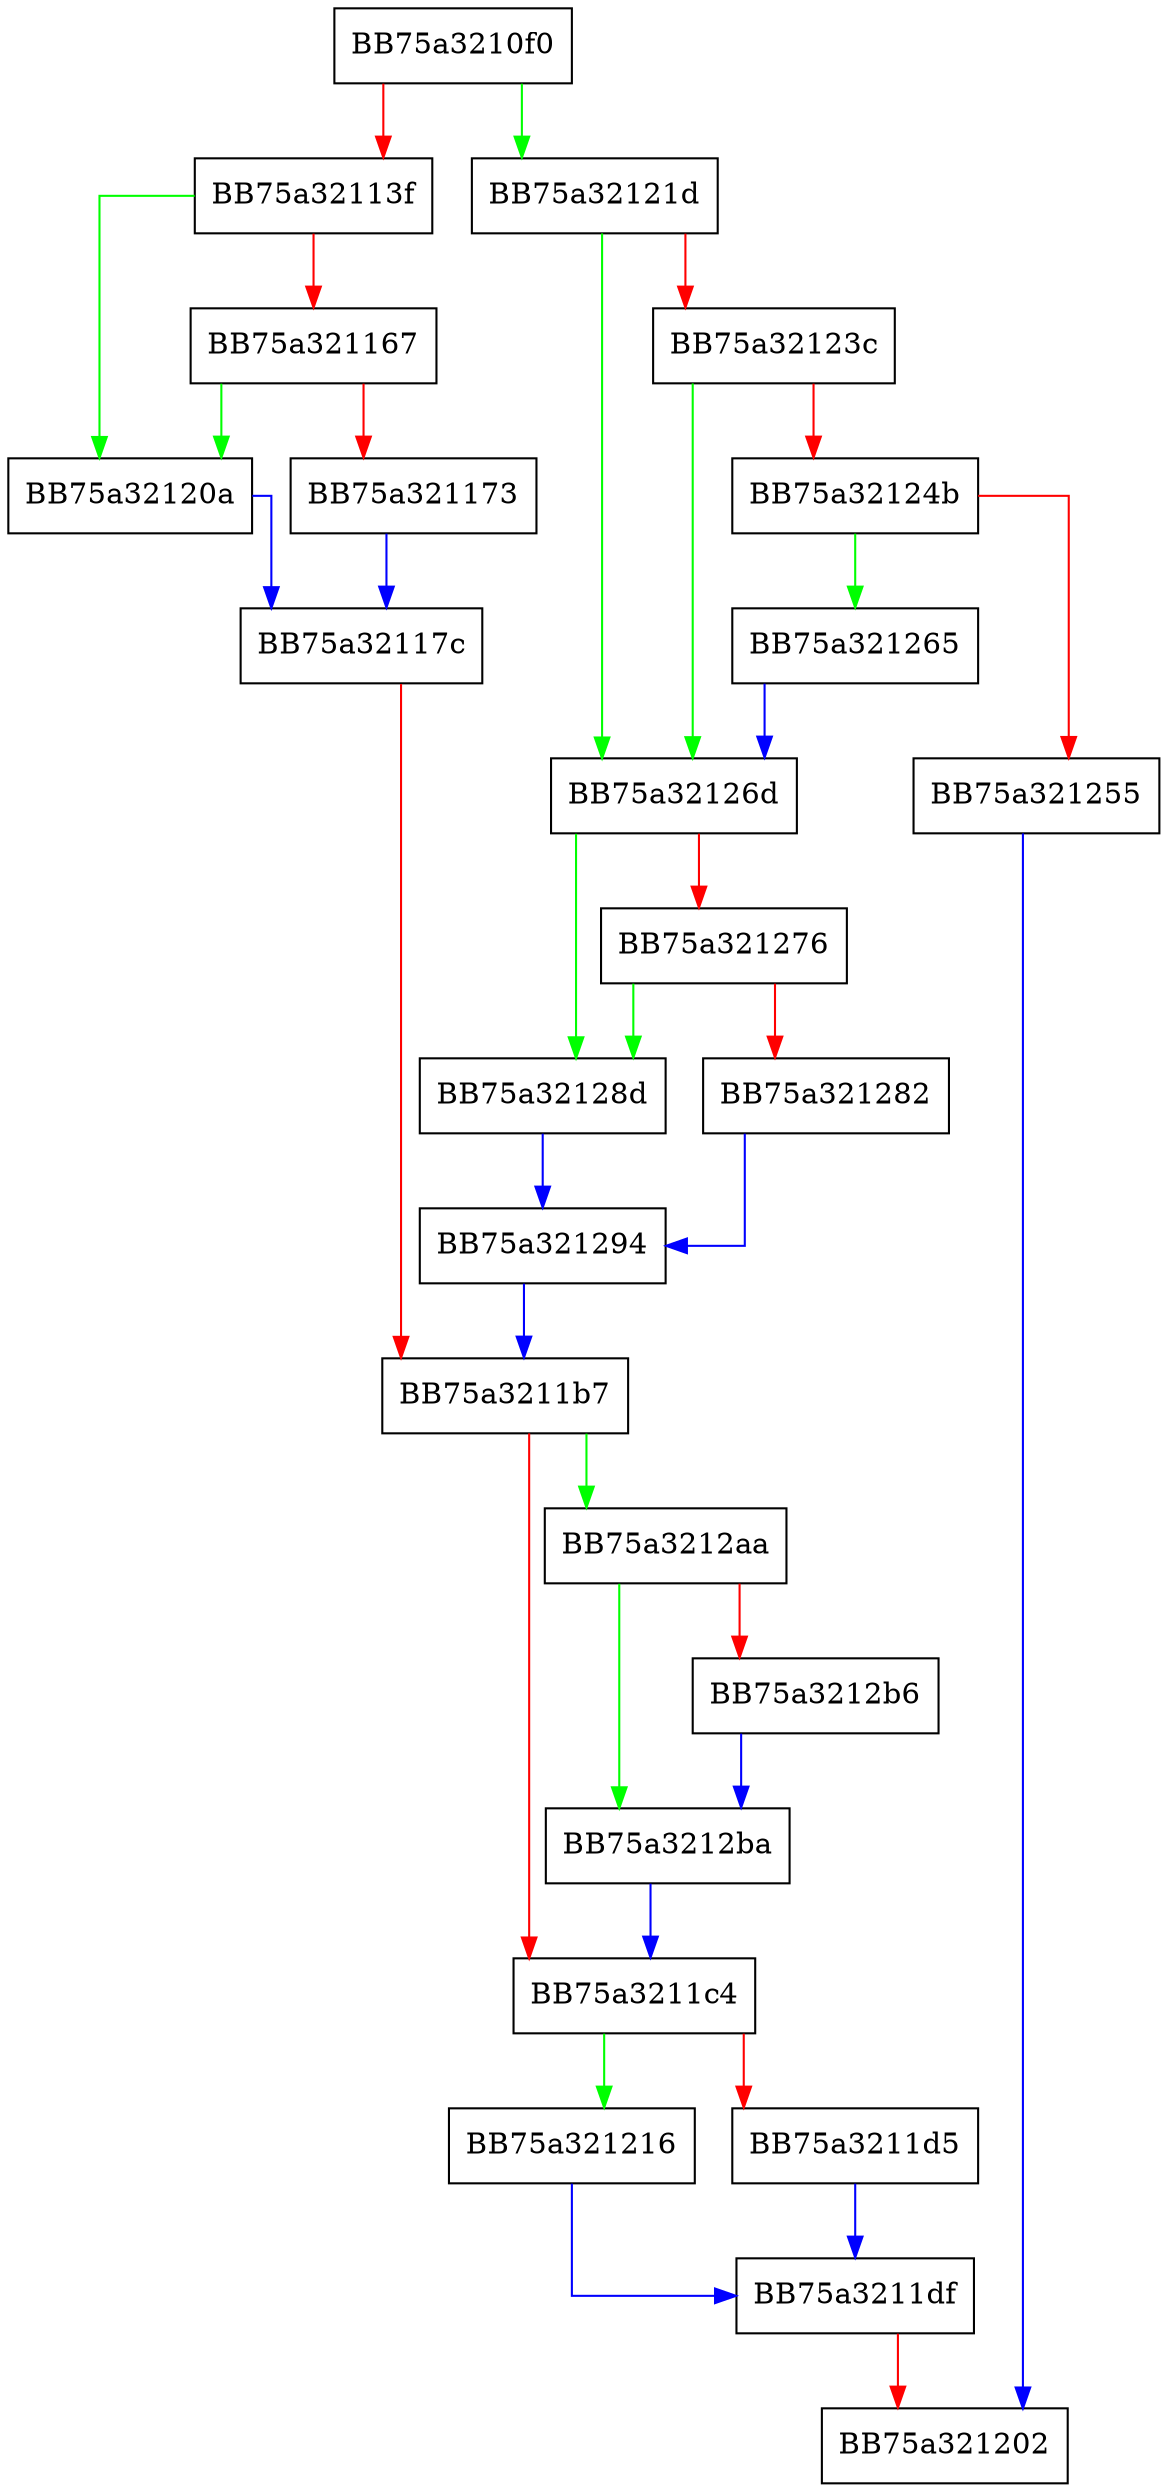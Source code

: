 digraph find_imp {
  node [shape="box"];
  graph [splines=ortho];
  BB75a3210f0 -> BB75a32121d [color="green"];
  BB75a3210f0 -> BB75a32113f [color="red"];
  BB75a32113f -> BB75a32120a [color="green"];
  BB75a32113f -> BB75a321167 [color="red"];
  BB75a321167 -> BB75a32120a [color="green"];
  BB75a321167 -> BB75a321173 [color="red"];
  BB75a321173 -> BB75a32117c [color="blue"];
  BB75a32117c -> BB75a3211b7 [color="red"];
  BB75a3211b7 -> BB75a3212aa [color="green"];
  BB75a3211b7 -> BB75a3211c4 [color="red"];
  BB75a3211c4 -> BB75a321216 [color="green"];
  BB75a3211c4 -> BB75a3211d5 [color="red"];
  BB75a3211d5 -> BB75a3211df [color="blue"];
  BB75a3211df -> BB75a321202 [color="red"];
  BB75a32120a -> BB75a32117c [color="blue"];
  BB75a321216 -> BB75a3211df [color="blue"];
  BB75a32121d -> BB75a32126d [color="green"];
  BB75a32121d -> BB75a32123c [color="red"];
  BB75a32123c -> BB75a32126d [color="green"];
  BB75a32123c -> BB75a32124b [color="red"];
  BB75a32124b -> BB75a321265 [color="green"];
  BB75a32124b -> BB75a321255 [color="red"];
  BB75a321255 -> BB75a321202 [color="blue"];
  BB75a321265 -> BB75a32126d [color="blue"];
  BB75a32126d -> BB75a32128d [color="green"];
  BB75a32126d -> BB75a321276 [color="red"];
  BB75a321276 -> BB75a32128d [color="green"];
  BB75a321276 -> BB75a321282 [color="red"];
  BB75a321282 -> BB75a321294 [color="blue"];
  BB75a32128d -> BB75a321294 [color="blue"];
  BB75a321294 -> BB75a3211b7 [color="blue"];
  BB75a3212aa -> BB75a3212ba [color="green"];
  BB75a3212aa -> BB75a3212b6 [color="red"];
  BB75a3212b6 -> BB75a3212ba [color="blue"];
  BB75a3212ba -> BB75a3211c4 [color="blue"];
}